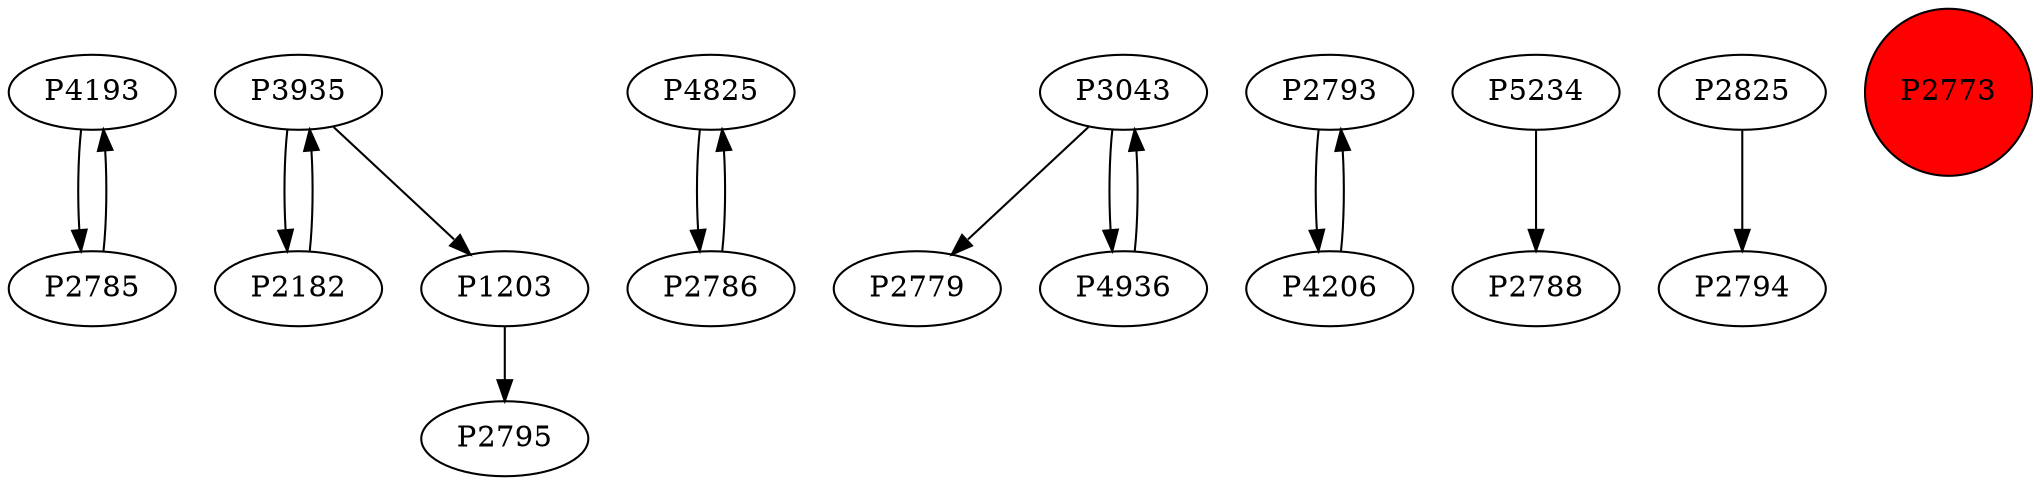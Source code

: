 digraph {
	P4193 -> P2785
	P2785 -> P4193
	P3935 -> P2182
	P4825 -> P2786
	P3043 -> P2779
	P2793 -> P4206
	P4206 -> P2793
	P5234 -> P2788
	P3935 -> P1203
	P2786 -> P4825
	P3043 -> P4936
	P2825 -> P2794
	P2182 -> P3935
	P4936 -> P3043
	P1203 -> P2795
	P2773 [shape=circle]
	P2773 [style=filled]
	P2773 [fillcolor=red]
}